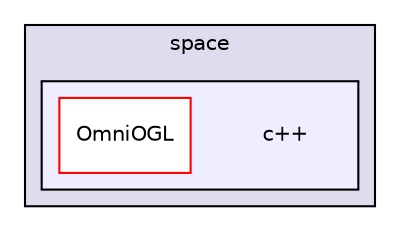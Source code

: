 digraph "H:/space/c++" {
  compound=true
  node [ fontsize="10", fontname="Helvetica"];
  edge [ labelfontsize="10", labelfontname="Helvetica"];
  subgraph clusterdir_c3840a19d87f3e83d19319f7240c23e9 {
    graph [ bgcolor="#ddddee", pencolor="black", label="space" fontname="Helvetica", fontsize="10", URL="dir_c3840a19d87f3e83d19319f7240c23e9.html"]
  subgraph clusterdir_3c6c400fc051095631e8cc6a17dd1ec0 {
    graph [ bgcolor="#eeeeff", pencolor="black", label="" URL="dir_3c6c400fc051095631e8cc6a17dd1ec0.html"];
    dir_3c6c400fc051095631e8cc6a17dd1ec0 [shape=plaintext label="c++"];
    dir_bb4aacaa5adeef4ca691f27f7236cc95 [shape=box label="OmniOGL" color="red" fillcolor="white" style="filled" URL="dir_bb4aacaa5adeef4ca691f27f7236cc95.html"];
  }
  }
}

